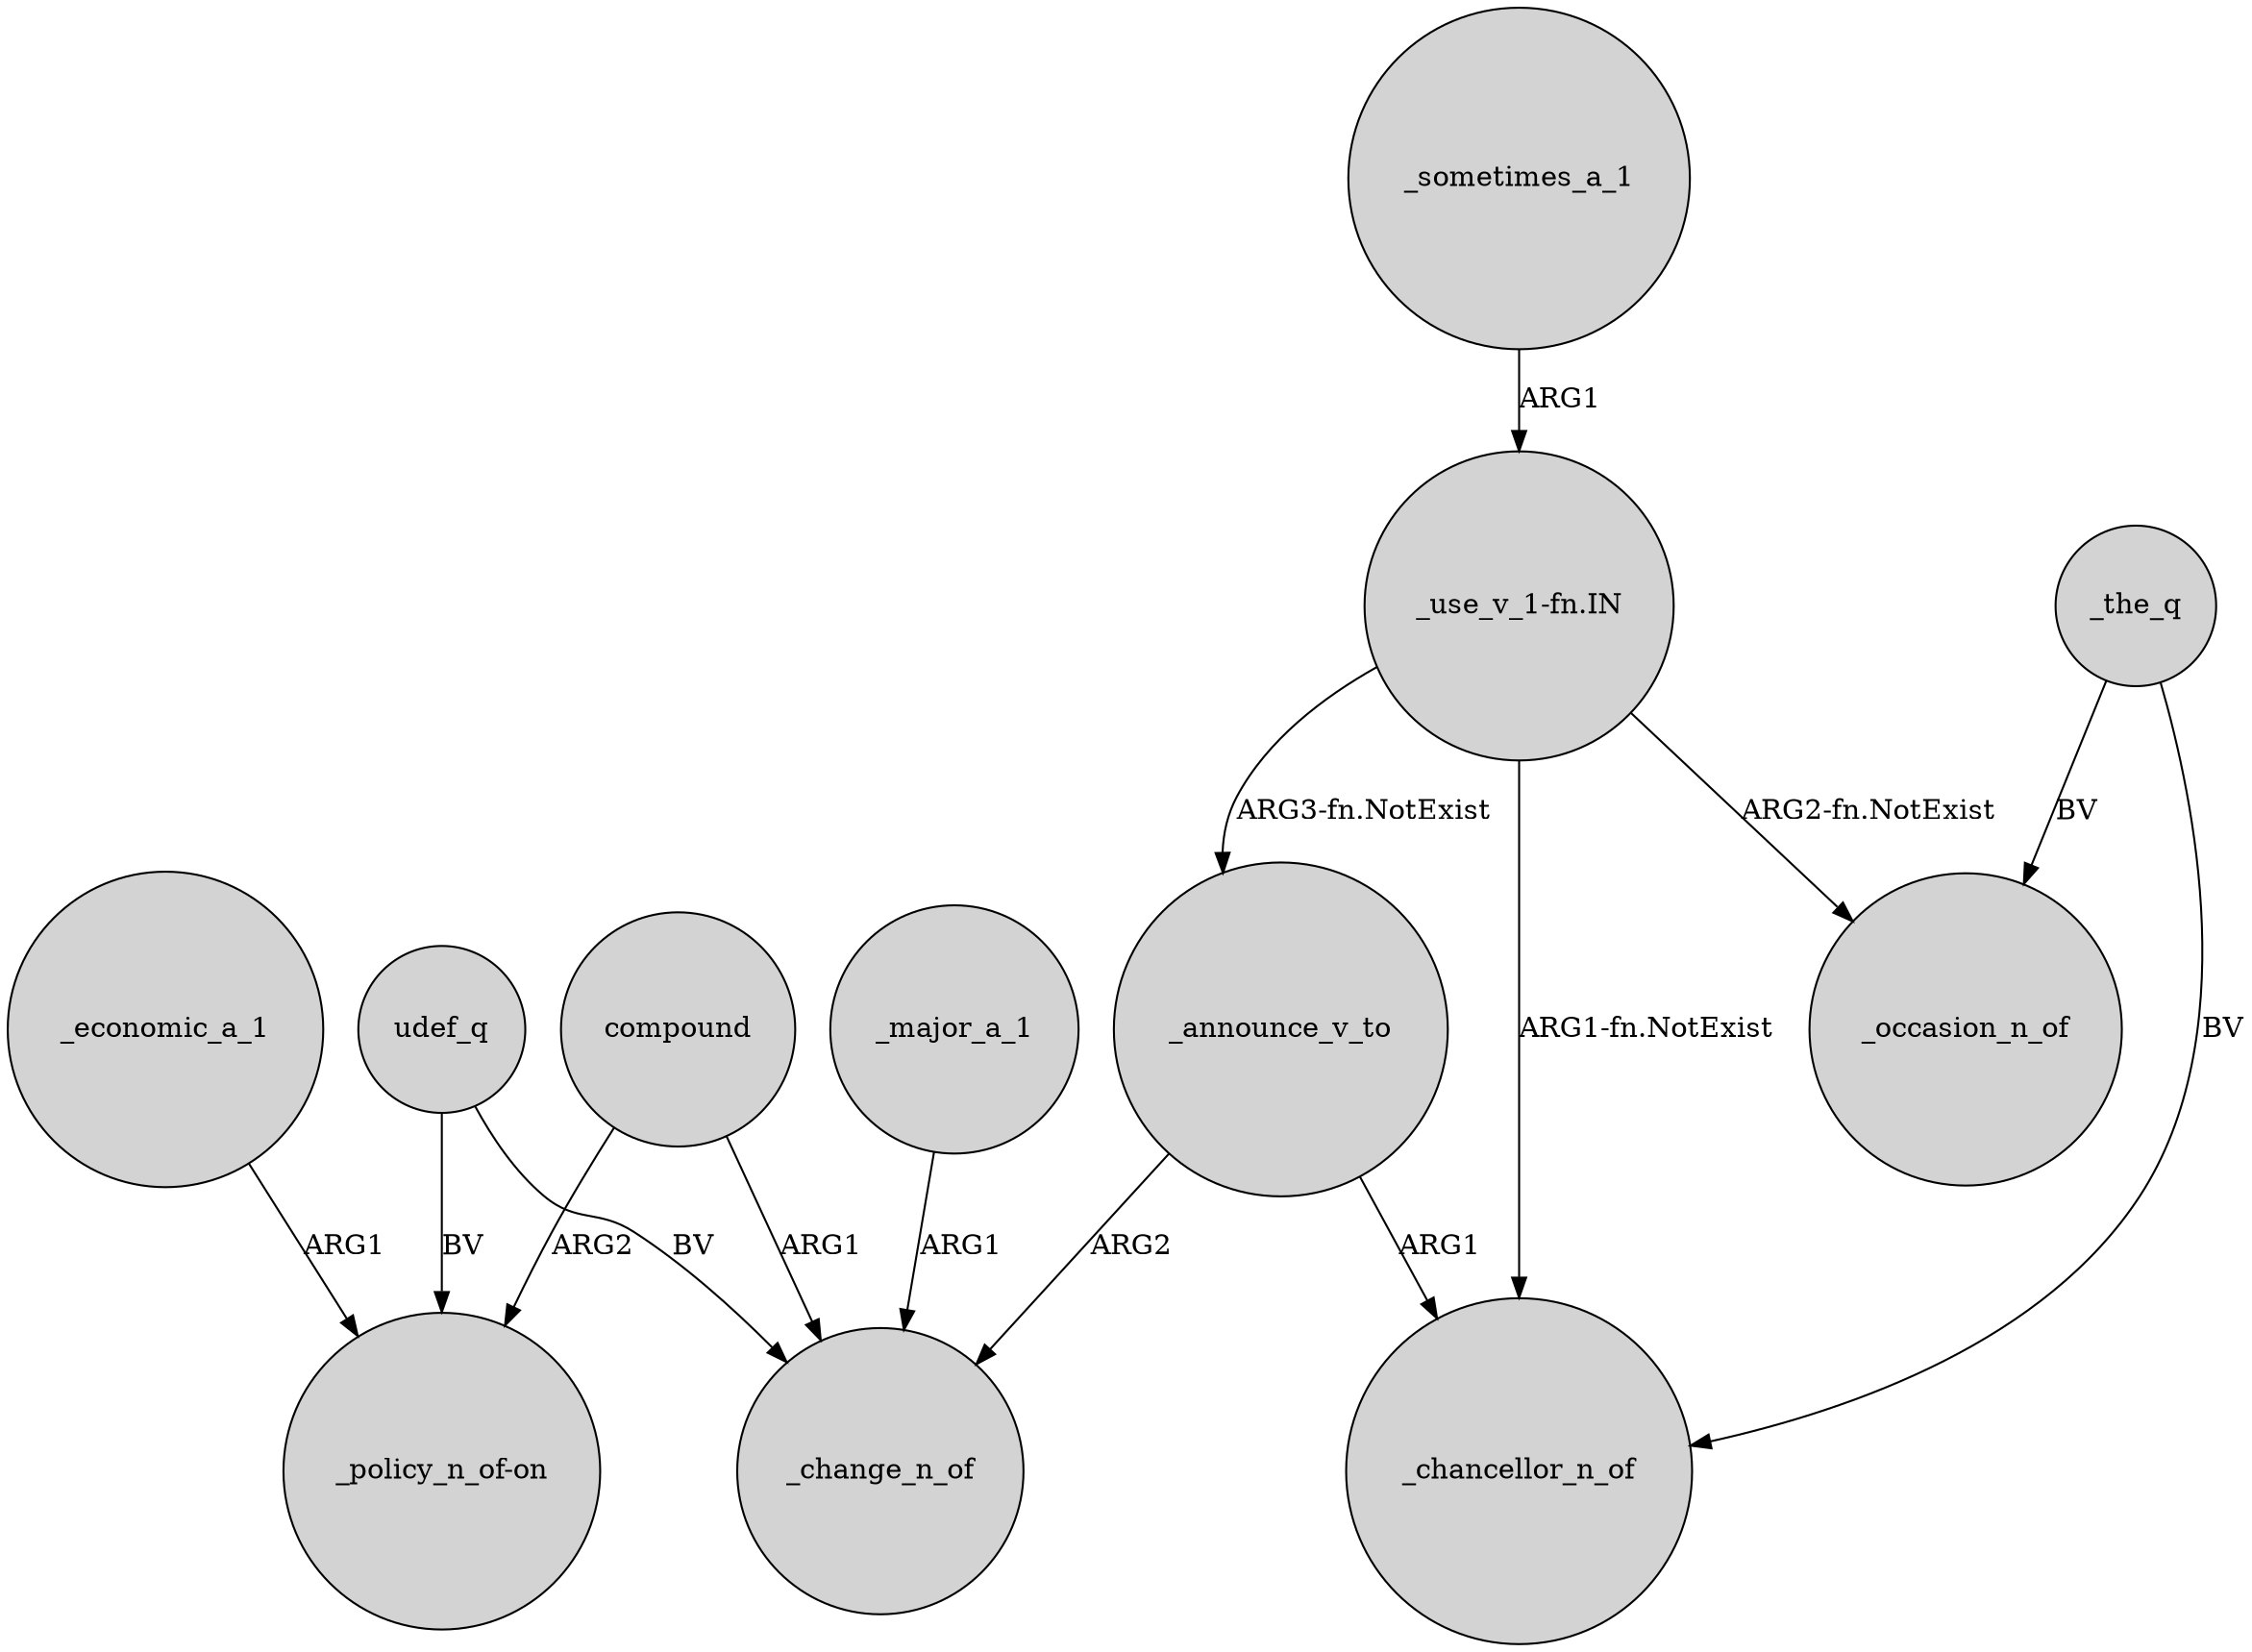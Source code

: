 digraph {
	node [shape=circle style=filled]
	"_use_v_1-fn.IN" -> _announce_v_to [label="ARG3-fn.NotExist"]
	"_use_v_1-fn.IN" -> _chancellor_n_of [label="ARG1-fn.NotExist"]
	_sometimes_a_1 -> "_use_v_1-fn.IN" [label=ARG1]
	udef_q -> _change_n_of [label=BV]
	_the_q -> _occasion_n_of [label=BV]
	"_use_v_1-fn.IN" -> _occasion_n_of [label="ARG2-fn.NotExist"]
	_announce_v_to -> _chancellor_n_of [label=ARG1]
	compound -> _change_n_of [label=ARG1]
	udef_q -> "_policy_n_of-on" [label=BV]
	compound -> "_policy_n_of-on" [label=ARG2]
	_the_q -> _chancellor_n_of [label=BV]
	_announce_v_to -> _change_n_of [label=ARG2]
	_major_a_1 -> _change_n_of [label=ARG1]
	_economic_a_1 -> "_policy_n_of-on" [label=ARG1]
}
